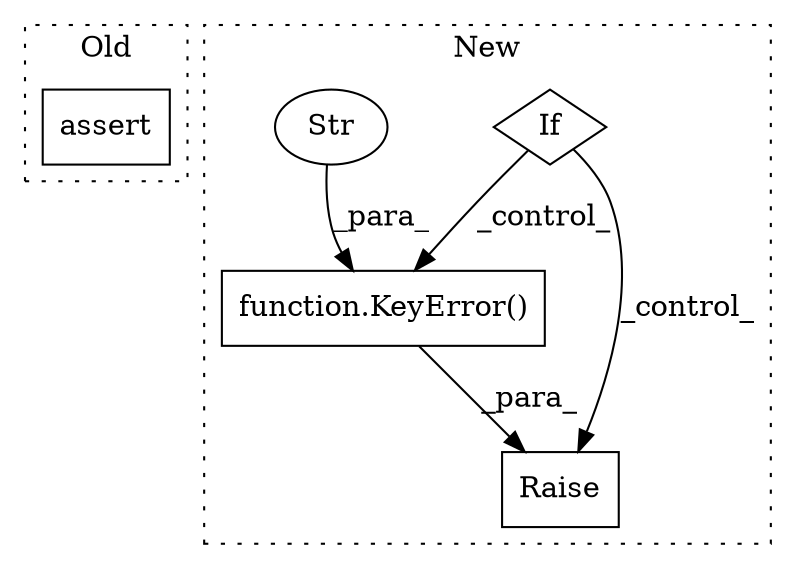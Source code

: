 digraph G {
subgraph cluster0 {
1 [label="assert" a="65" s="1689" l="7" shape="box"];
label = "Old";
style="dotted";
}
subgraph cluster1 {
2 [label="function.KeyError()" a="75" s="5451,5567" l="9,1" shape="box"];
3 [label="Raise" a="91" s="5445" l="6" shape="box"];
4 [label="If" a="96" s="4944" l="3" shape="diamond"];
5 [label="Str" a="66" s="5460" l="107" shape="ellipse"];
label = "New";
style="dotted";
}
2 -> 3 [label="_para_"];
4 -> 3 [label="_control_"];
4 -> 2 [label="_control_"];
5 -> 2 [label="_para_"];
}